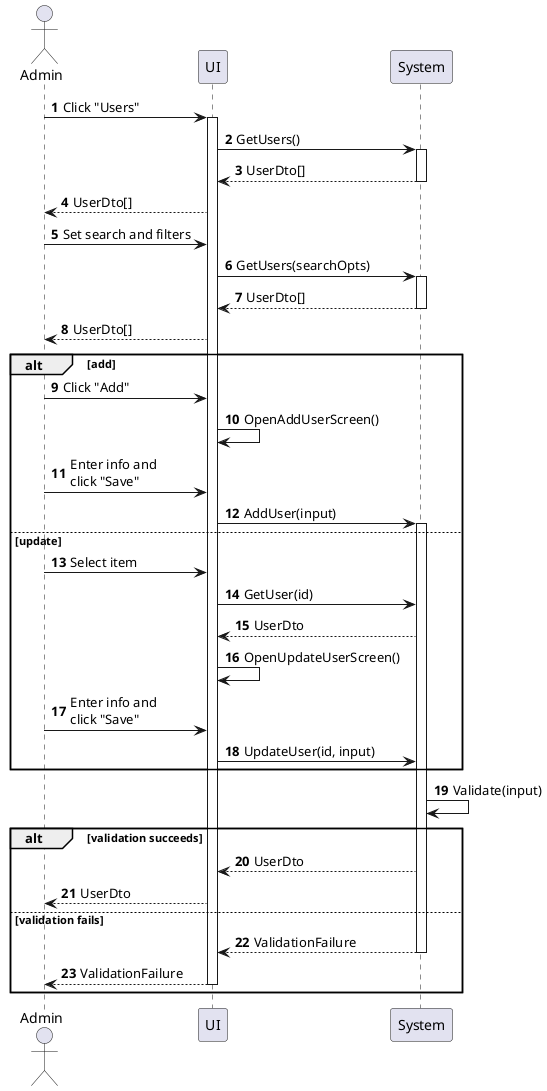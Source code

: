 @startuml user-manage
autonumber

actor "Admin" as a
participant UI as f
participant System as b

a -> f : Click "Users"
activate f
f -> b : GetUsers()
activate b
return UserDto[]
f --> a : UserDto[]
a -> f : Set search and filters
f -> b : GetUsers(searchOpts)
activate b
return UserDto[]
f --> a : UserDto[]

alt add
    a -> f : Click "Add"
    f -> f : OpenAddUserScreen()
    a -> f : Enter info and\nclick "Save"
    f -> b : AddUser(input)
    activate b
else update
    a -> f : Select item
    f -> b : GetUser(id)
    b --> f : UserDto
    f -> f : OpenUpdateUserScreen()
    a -> f : Enter info and\nclick "Save"
    f -> b : UpdateUser(id, input)
end

b -> b : Validate(input)

alt validation succeeds
    b --> f : UserDto
    f --> a : UserDto
else validation fails
    return ValidationFailure
    return ValidationFailure
end
@enduml